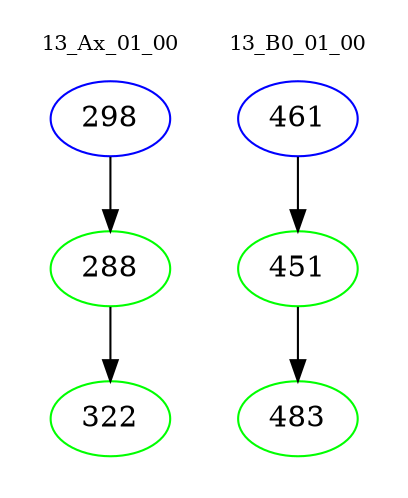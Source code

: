 digraph{
subgraph cluster_0 {
color = white
label = "13_Ax_01_00";
fontsize=10;
T0_298 [label="298", color="blue"]
T0_298 -> T0_288 [color="black"]
T0_288 [label="288", color="green"]
T0_288 -> T0_322 [color="black"]
T0_322 [label="322", color="green"]
}
subgraph cluster_1 {
color = white
label = "13_B0_01_00";
fontsize=10;
T1_461 [label="461", color="blue"]
T1_461 -> T1_451 [color="black"]
T1_451 [label="451", color="green"]
T1_451 -> T1_483 [color="black"]
T1_483 [label="483", color="green"]
}
}

